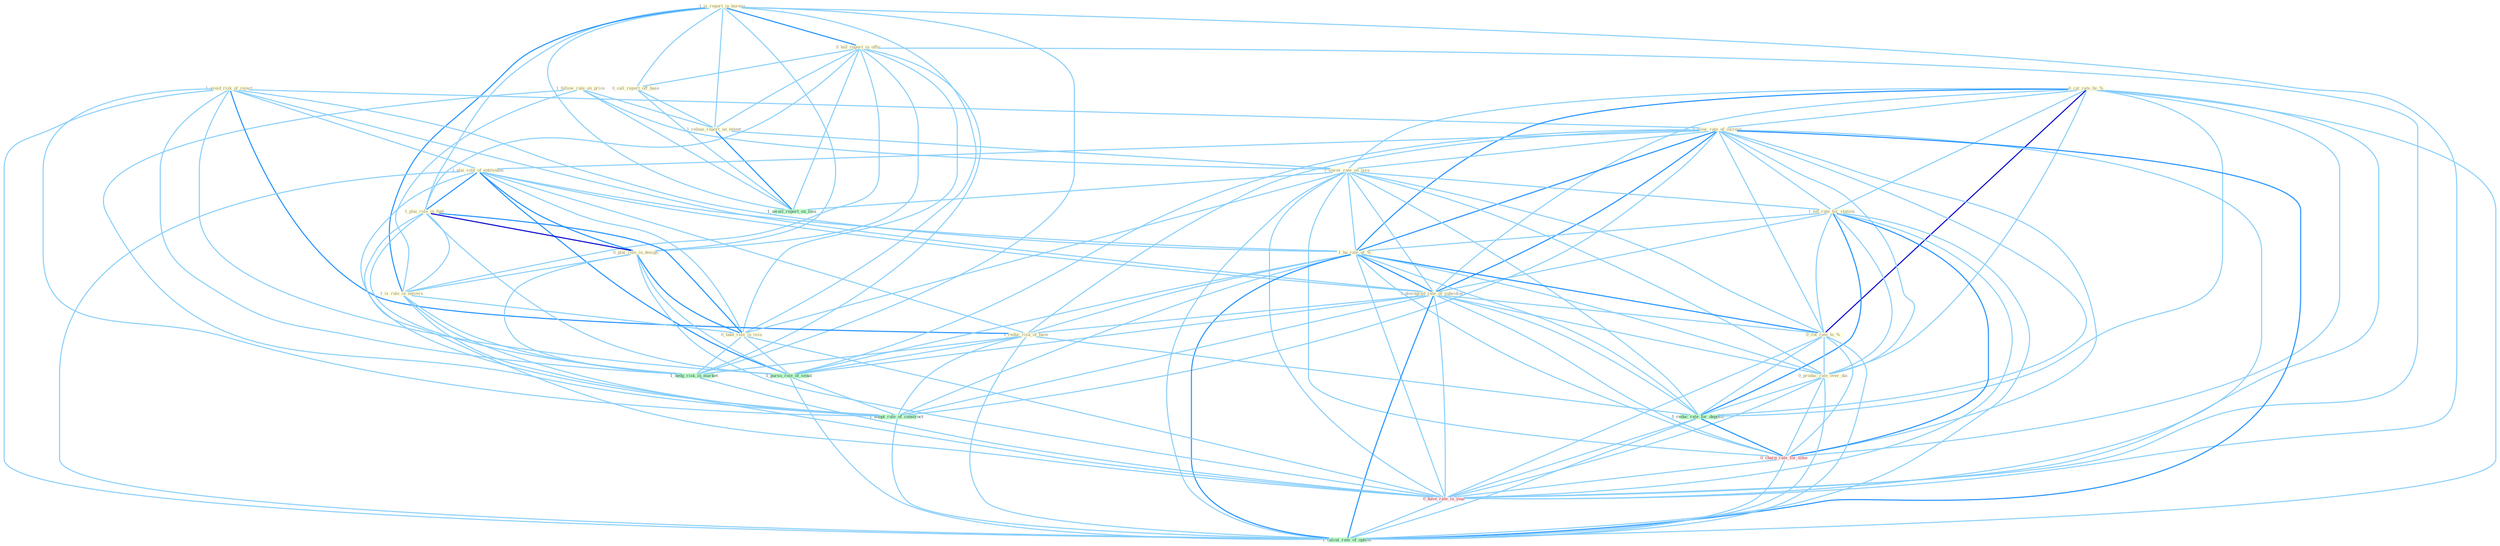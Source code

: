 Graph G{ 
    node
    [shape=polygon,style=filled,width=.5,height=.06,color="#BDFCC9",fixedsize=true,fontsize=4,
    fontcolor="#2f4f4f"];
    {node
    [color="#ffffe0", fontcolor="#8b7d6b"] "1_is_report_in_bureau " "0_tell_report_in_offic " "1_follow_rule_on_price " "0_call_report_off_base " "1_releas_report_on_extent " "1_avoid_risk_of_reject " "0_cut_rate_by_% " "1_slow_rate_of_increas " "1_lower_rate_on_issu " "1_set_rate_for_station " "1_plai_role_of_entitynam " "1_ha_rate_of_% " "1_plai_role_in_fuel " "1_downgrad_rate_of_subsidiari " "0_plai_role_in_design " "1_reduc_risk_of_have " "0_cut_rate_to_% " "1_is_rule_in_univers " "0_produc_rate_over_dai " "0_take_role_in_issu "}
{node [color="#fff0f5", fontcolor="#b22222"] "0_charg_rate_for_time " "0_have_rate_in_year "}
edge [color="#B0E2FF"];

	"1_is_report_in_bureau " -- "0_tell_report_in_offic " [w="2", color="#1e90ff" , len=0.8];
	"1_is_report_in_bureau " -- "0_call_report_off_base " [w="1", color="#87cefa" ];
	"1_is_report_in_bureau " -- "1_releas_report_on_extent " [w="1", color="#87cefa" ];
	"1_is_report_in_bureau " -- "1_plai_role_in_fuel " [w="1", color="#87cefa" ];
	"1_is_report_in_bureau " -- "0_plai_role_in_design " [w="1", color="#87cefa" ];
	"1_is_report_in_bureau " -- "1_is_rule_in_univers " [w="2", color="#1e90ff" , len=0.8];
	"1_is_report_in_bureau " -- "0_take_role_in_issu " [w="1", color="#87cefa" ];
	"1_is_report_in_bureau " -- "1_await_report_on_loss " [w="1", color="#87cefa" ];
	"1_is_report_in_bureau " -- "1_hedg_risk_in_market " [w="1", color="#87cefa" ];
	"1_is_report_in_bureau " -- "0_have_rate_in_year " [w="1", color="#87cefa" ];
	"0_tell_report_in_offic " -- "0_call_report_off_base " [w="1", color="#87cefa" ];
	"0_tell_report_in_offic " -- "1_releas_report_on_extent " [w="1", color="#87cefa" ];
	"0_tell_report_in_offic " -- "1_plai_role_in_fuel " [w="1", color="#87cefa" ];
	"0_tell_report_in_offic " -- "0_plai_role_in_design " [w="1", color="#87cefa" ];
	"0_tell_report_in_offic " -- "1_is_rule_in_univers " [w="1", color="#87cefa" ];
	"0_tell_report_in_offic " -- "0_take_role_in_issu " [w="1", color="#87cefa" ];
	"0_tell_report_in_offic " -- "1_await_report_on_loss " [w="1", color="#87cefa" ];
	"0_tell_report_in_offic " -- "1_hedg_risk_in_market " [w="1", color="#87cefa" ];
	"0_tell_report_in_offic " -- "0_have_rate_in_year " [w="1", color="#87cefa" ];
	"1_follow_rule_on_price " -- "1_releas_report_on_extent " [w="1", color="#87cefa" ];
	"1_follow_rule_on_price " -- "1_lower_rate_on_issu " [w="1", color="#87cefa" ];
	"1_follow_rule_on_price " -- "1_is_rule_in_univers " [w="1", color="#87cefa" ];
	"1_follow_rule_on_price " -- "1_await_report_on_loss " [w="1", color="#87cefa" ];
	"1_follow_rule_on_price " -- "1_adopt_rule_of_construct " [w="1", color="#87cefa" ];
	"0_call_report_off_base " -- "1_releas_report_on_extent " [w="1", color="#87cefa" ];
	"0_call_report_off_base " -- "1_await_report_on_loss " [w="1", color="#87cefa" ];
	"1_releas_report_on_extent " -- "1_lower_rate_on_issu " [w="1", color="#87cefa" ];
	"1_releas_report_on_extent " -- "1_await_report_on_loss " [w="2", color="#1e90ff" , len=0.8];
	"1_avoid_risk_of_reject " -- "1_slow_rate_of_increas " [w="1", color="#87cefa" ];
	"1_avoid_risk_of_reject " -- "1_plai_role_of_entitynam " [w="1", color="#87cefa" ];
	"1_avoid_risk_of_reject " -- "1_ha_rate_of_% " [w="1", color="#87cefa" ];
	"1_avoid_risk_of_reject " -- "1_downgrad_rate_of_subsidiari " [w="1", color="#87cefa" ];
	"1_avoid_risk_of_reject " -- "1_reduc_risk_of_have " [w="2", color="#1e90ff" , len=0.8];
	"1_avoid_risk_of_reject " -- "1_pursu_role_of_senat " [w="1", color="#87cefa" ];
	"1_avoid_risk_of_reject " -- "1_adopt_rule_of_construct " [w="1", color="#87cefa" ];
	"1_avoid_risk_of_reject " -- "1_hedg_risk_in_market " [w="1", color="#87cefa" ];
	"1_avoid_risk_of_reject " -- "1_calcul_rate_of_option " [w="1", color="#87cefa" ];
	"0_cut_rate_by_% " -- "1_slow_rate_of_increas " [w="1", color="#87cefa" ];
	"0_cut_rate_by_% " -- "1_lower_rate_on_issu " [w="1", color="#87cefa" ];
	"0_cut_rate_by_% " -- "1_set_rate_for_station " [w="1", color="#87cefa" ];
	"0_cut_rate_by_% " -- "1_ha_rate_of_% " [w="2", color="#1e90ff" , len=0.8];
	"0_cut_rate_by_% " -- "1_downgrad_rate_of_subsidiari " [w="1", color="#87cefa" ];
	"0_cut_rate_by_% " -- "0_cut_rate_to_% " [w="3", color="#0000cd" , len=0.6];
	"0_cut_rate_by_% " -- "0_produc_rate_over_dai " [w="1", color="#87cefa" ];
	"0_cut_rate_by_% " -- "1_reduc_rate_for_deposit " [w="1", color="#87cefa" ];
	"0_cut_rate_by_% " -- "0_charg_rate_for_time " [w="1", color="#87cefa" ];
	"0_cut_rate_by_% " -- "0_have_rate_in_year " [w="1", color="#87cefa" ];
	"0_cut_rate_by_% " -- "1_calcul_rate_of_option " [w="1", color="#87cefa" ];
	"1_slow_rate_of_increas " -- "1_lower_rate_on_issu " [w="1", color="#87cefa" ];
	"1_slow_rate_of_increas " -- "1_set_rate_for_station " [w="1", color="#87cefa" ];
	"1_slow_rate_of_increas " -- "1_plai_role_of_entitynam " [w="1", color="#87cefa" ];
	"1_slow_rate_of_increas " -- "1_ha_rate_of_% " [w="2", color="#1e90ff" , len=0.8];
	"1_slow_rate_of_increas " -- "1_downgrad_rate_of_subsidiari " [w="2", color="#1e90ff" , len=0.8];
	"1_slow_rate_of_increas " -- "1_reduc_risk_of_have " [w="1", color="#87cefa" ];
	"1_slow_rate_of_increas " -- "0_cut_rate_to_% " [w="1", color="#87cefa" ];
	"1_slow_rate_of_increas " -- "0_produc_rate_over_dai " [w="1", color="#87cefa" ];
	"1_slow_rate_of_increas " -- "1_pursu_role_of_senat " [w="1", color="#87cefa" ];
	"1_slow_rate_of_increas " -- "1_reduc_rate_for_deposit " [w="1", color="#87cefa" ];
	"1_slow_rate_of_increas " -- "0_charg_rate_for_time " [w="1", color="#87cefa" ];
	"1_slow_rate_of_increas " -- "1_adopt_rule_of_construct " [w="1", color="#87cefa" ];
	"1_slow_rate_of_increas " -- "0_have_rate_in_year " [w="1", color="#87cefa" ];
	"1_slow_rate_of_increas " -- "1_calcul_rate_of_option " [w="2", color="#1e90ff" , len=0.8];
	"1_lower_rate_on_issu " -- "1_set_rate_for_station " [w="1", color="#87cefa" ];
	"1_lower_rate_on_issu " -- "1_ha_rate_of_% " [w="1", color="#87cefa" ];
	"1_lower_rate_on_issu " -- "1_downgrad_rate_of_subsidiari " [w="1", color="#87cefa" ];
	"1_lower_rate_on_issu " -- "0_cut_rate_to_% " [w="1", color="#87cefa" ];
	"1_lower_rate_on_issu " -- "0_produc_rate_over_dai " [w="1", color="#87cefa" ];
	"1_lower_rate_on_issu " -- "0_take_role_in_issu " [w="1", color="#87cefa" ];
	"1_lower_rate_on_issu " -- "1_await_report_on_loss " [w="1", color="#87cefa" ];
	"1_lower_rate_on_issu " -- "1_reduc_rate_for_deposit " [w="1", color="#87cefa" ];
	"1_lower_rate_on_issu " -- "0_charg_rate_for_time " [w="1", color="#87cefa" ];
	"1_lower_rate_on_issu " -- "0_have_rate_in_year " [w="1", color="#87cefa" ];
	"1_lower_rate_on_issu " -- "1_calcul_rate_of_option " [w="1", color="#87cefa" ];
	"1_set_rate_for_station " -- "1_ha_rate_of_% " [w="1", color="#87cefa" ];
	"1_set_rate_for_station " -- "1_downgrad_rate_of_subsidiari " [w="1", color="#87cefa" ];
	"1_set_rate_for_station " -- "0_cut_rate_to_% " [w="1", color="#87cefa" ];
	"1_set_rate_for_station " -- "0_produc_rate_over_dai " [w="1", color="#87cefa" ];
	"1_set_rate_for_station " -- "1_reduc_rate_for_deposit " [w="2", color="#1e90ff" , len=0.8];
	"1_set_rate_for_station " -- "0_charg_rate_for_time " [w="2", color="#1e90ff" , len=0.8];
	"1_set_rate_for_station " -- "0_have_rate_in_year " [w="1", color="#87cefa" ];
	"1_set_rate_for_station " -- "1_calcul_rate_of_option " [w="1", color="#87cefa" ];
	"1_plai_role_of_entitynam " -- "1_ha_rate_of_% " [w="1", color="#87cefa" ];
	"1_plai_role_of_entitynam " -- "1_plai_role_in_fuel " [w="2", color="#1e90ff" , len=0.8];
	"1_plai_role_of_entitynam " -- "1_downgrad_rate_of_subsidiari " [w="1", color="#87cefa" ];
	"1_plai_role_of_entitynam " -- "0_plai_role_in_design " [w="2", color="#1e90ff" , len=0.8];
	"1_plai_role_of_entitynam " -- "1_reduc_risk_of_have " [w="1", color="#87cefa" ];
	"1_plai_role_of_entitynam " -- "0_take_role_in_issu " [w="1", color="#87cefa" ];
	"1_plai_role_of_entitynam " -- "1_pursu_role_of_senat " [w="2", color="#1e90ff" , len=0.8];
	"1_plai_role_of_entitynam " -- "1_adopt_rule_of_construct " [w="1", color="#87cefa" ];
	"1_plai_role_of_entitynam " -- "1_calcul_rate_of_option " [w="1", color="#87cefa" ];
	"1_ha_rate_of_% " -- "1_downgrad_rate_of_subsidiari " [w="2", color="#1e90ff" , len=0.8];
	"1_ha_rate_of_% " -- "1_reduc_risk_of_have " [w="1", color="#87cefa" ];
	"1_ha_rate_of_% " -- "0_cut_rate_to_% " [w="2", color="#1e90ff" , len=0.8];
	"1_ha_rate_of_% " -- "0_produc_rate_over_dai " [w="1", color="#87cefa" ];
	"1_ha_rate_of_% " -- "1_pursu_role_of_senat " [w="1", color="#87cefa" ];
	"1_ha_rate_of_% " -- "1_reduc_rate_for_deposit " [w="1", color="#87cefa" ];
	"1_ha_rate_of_% " -- "0_charg_rate_for_time " [w="1", color="#87cefa" ];
	"1_ha_rate_of_% " -- "1_adopt_rule_of_construct " [w="1", color="#87cefa" ];
	"1_ha_rate_of_% " -- "0_have_rate_in_year " [w="1", color="#87cefa" ];
	"1_ha_rate_of_% " -- "1_calcul_rate_of_option " [w="2", color="#1e90ff" , len=0.8];
	"1_plai_role_in_fuel " -- "0_plai_role_in_design " [w="3", color="#0000cd" , len=0.6];
	"1_plai_role_in_fuel " -- "1_is_rule_in_univers " [w="1", color="#87cefa" ];
	"1_plai_role_in_fuel " -- "0_take_role_in_issu " [w="2", color="#1e90ff" , len=0.8];
	"1_plai_role_in_fuel " -- "1_pursu_role_of_senat " [w="1", color="#87cefa" ];
	"1_plai_role_in_fuel " -- "1_hedg_risk_in_market " [w="1", color="#87cefa" ];
	"1_plai_role_in_fuel " -- "0_have_rate_in_year " [w="1", color="#87cefa" ];
	"1_downgrad_rate_of_subsidiari " -- "1_reduc_risk_of_have " [w="1", color="#87cefa" ];
	"1_downgrad_rate_of_subsidiari " -- "0_cut_rate_to_% " [w="1", color="#87cefa" ];
	"1_downgrad_rate_of_subsidiari " -- "0_produc_rate_over_dai " [w="1", color="#87cefa" ];
	"1_downgrad_rate_of_subsidiari " -- "1_pursu_role_of_senat " [w="1", color="#87cefa" ];
	"1_downgrad_rate_of_subsidiari " -- "1_reduc_rate_for_deposit " [w="1", color="#87cefa" ];
	"1_downgrad_rate_of_subsidiari " -- "0_charg_rate_for_time " [w="1", color="#87cefa" ];
	"1_downgrad_rate_of_subsidiari " -- "1_adopt_rule_of_construct " [w="1", color="#87cefa" ];
	"1_downgrad_rate_of_subsidiari " -- "0_have_rate_in_year " [w="1", color="#87cefa" ];
	"1_downgrad_rate_of_subsidiari " -- "1_calcul_rate_of_option " [w="2", color="#1e90ff" , len=0.8];
	"0_plai_role_in_design " -- "1_is_rule_in_univers " [w="1", color="#87cefa" ];
	"0_plai_role_in_design " -- "0_take_role_in_issu " [w="2", color="#1e90ff" , len=0.8];
	"0_plai_role_in_design " -- "1_pursu_role_of_senat " [w="1", color="#87cefa" ];
	"0_plai_role_in_design " -- "1_hedg_risk_in_market " [w="1", color="#87cefa" ];
	"0_plai_role_in_design " -- "0_have_rate_in_year " [w="1", color="#87cefa" ];
	"1_reduc_risk_of_have " -- "1_pursu_role_of_senat " [w="1", color="#87cefa" ];
	"1_reduc_risk_of_have " -- "1_reduc_rate_for_deposit " [w="1", color="#87cefa" ];
	"1_reduc_risk_of_have " -- "1_adopt_rule_of_construct " [w="1", color="#87cefa" ];
	"1_reduc_risk_of_have " -- "1_hedg_risk_in_market " [w="1", color="#87cefa" ];
	"1_reduc_risk_of_have " -- "1_calcul_rate_of_option " [w="1", color="#87cefa" ];
	"0_cut_rate_to_% " -- "0_produc_rate_over_dai " [w="1", color="#87cefa" ];
	"0_cut_rate_to_% " -- "1_reduc_rate_for_deposit " [w="1", color="#87cefa" ];
	"0_cut_rate_to_% " -- "0_charg_rate_for_time " [w="1", color="#87cefa" ];
	"0_cut_rate_to_% " -- "0_have_rate_in_year " [w="1", color="#87cefa" ];
	"0_cut_rate_to_% " -- "1_calcul_rate_of_option " [w="1", color="#87cefa" ];
	"1_is_rule_in_univers " -- "0_take_role_in_issu " [w="1", color="#87cefa" ];
	"1_is_rule_in_univers " -- "1_adopt_rule_of_construct " [w="1", color="#87cefa" ];
	"1_is_rule_in_univers " -- "1_hedg_risk_in_market " [w="1", color="#87cefa" ];
	"1_is_rule_in_univers " -- "0_have_rate_in_year " [w="1", color="#87cefa" ];
	"0_produc_rate_over_dai " -- "1_reduc_rate_for_deposit " [w="1", color="#87cefa" ];
	"0_produc_rate_over_dai " -- "0_charg_rate_for_time " [w="1", color="#87cefa" ];
	"0_produc_rate_over_dai " -- "0_have_rate_in_year " [w="1", color="#87cefa" ];
	"0_produc_rate_over_dai " -- "1_calcul_rate_of_option " [w="1", color="#87cefa" ];
	"0_take_role_in_issu " -- "1_pursu_role_of_senat " [w="1", color="#87cefa" ];
	"0_take_role_in_issu " -- "1_hedg_risk_in_market " [w="1", color="#87cefa" ];
	"0_take_role_in_issu " -- "0_have_rate_in_year " [w="1", color="#87cefa" ];
	"1_pursu_role_of_senat " -- "1_adopt_rule_of_construct " [w="1", color="#87cefa" ];
	"1_pursu_role_of_senat " -- "1_calcul_rate_of_option " [w="1", color="#87cefa" ];
	"1_reduc_rate_for_deposit " -- "0_charg_rate_for_time " [w="2", color="#1e90ff" , len=0.8];
	"1_reduc_rate_for_deposit " -- "0_have_rate_in_year " [w="1", color="#87cefa" ];
	"1_reduc_rate_for_deposit " -- "1_calcul_rate_of_option " [w="1", color="#87cefa" ];
	"0_charg_rate_for_time " -- "0_have_rate_in_year " [w="1", color="#87cefa" ];
	"0_charg_rate_for_time " -- "1_calcul_rate_of_option " [w="1", color="#87cefa" ];
	"1_adopt_rule_of_construct " -- "1_calcul_rate_of_option " [w="1", color="#87cefa" ];
	"1_hedg_risk_in_market " -- "0_have_rate_in_year " [w="1", color="#87cefa" ];
	"0_have_rate_in_year " -- "1_calcul_rate_of_option " [w="1", color="#87cefa" ];
}
